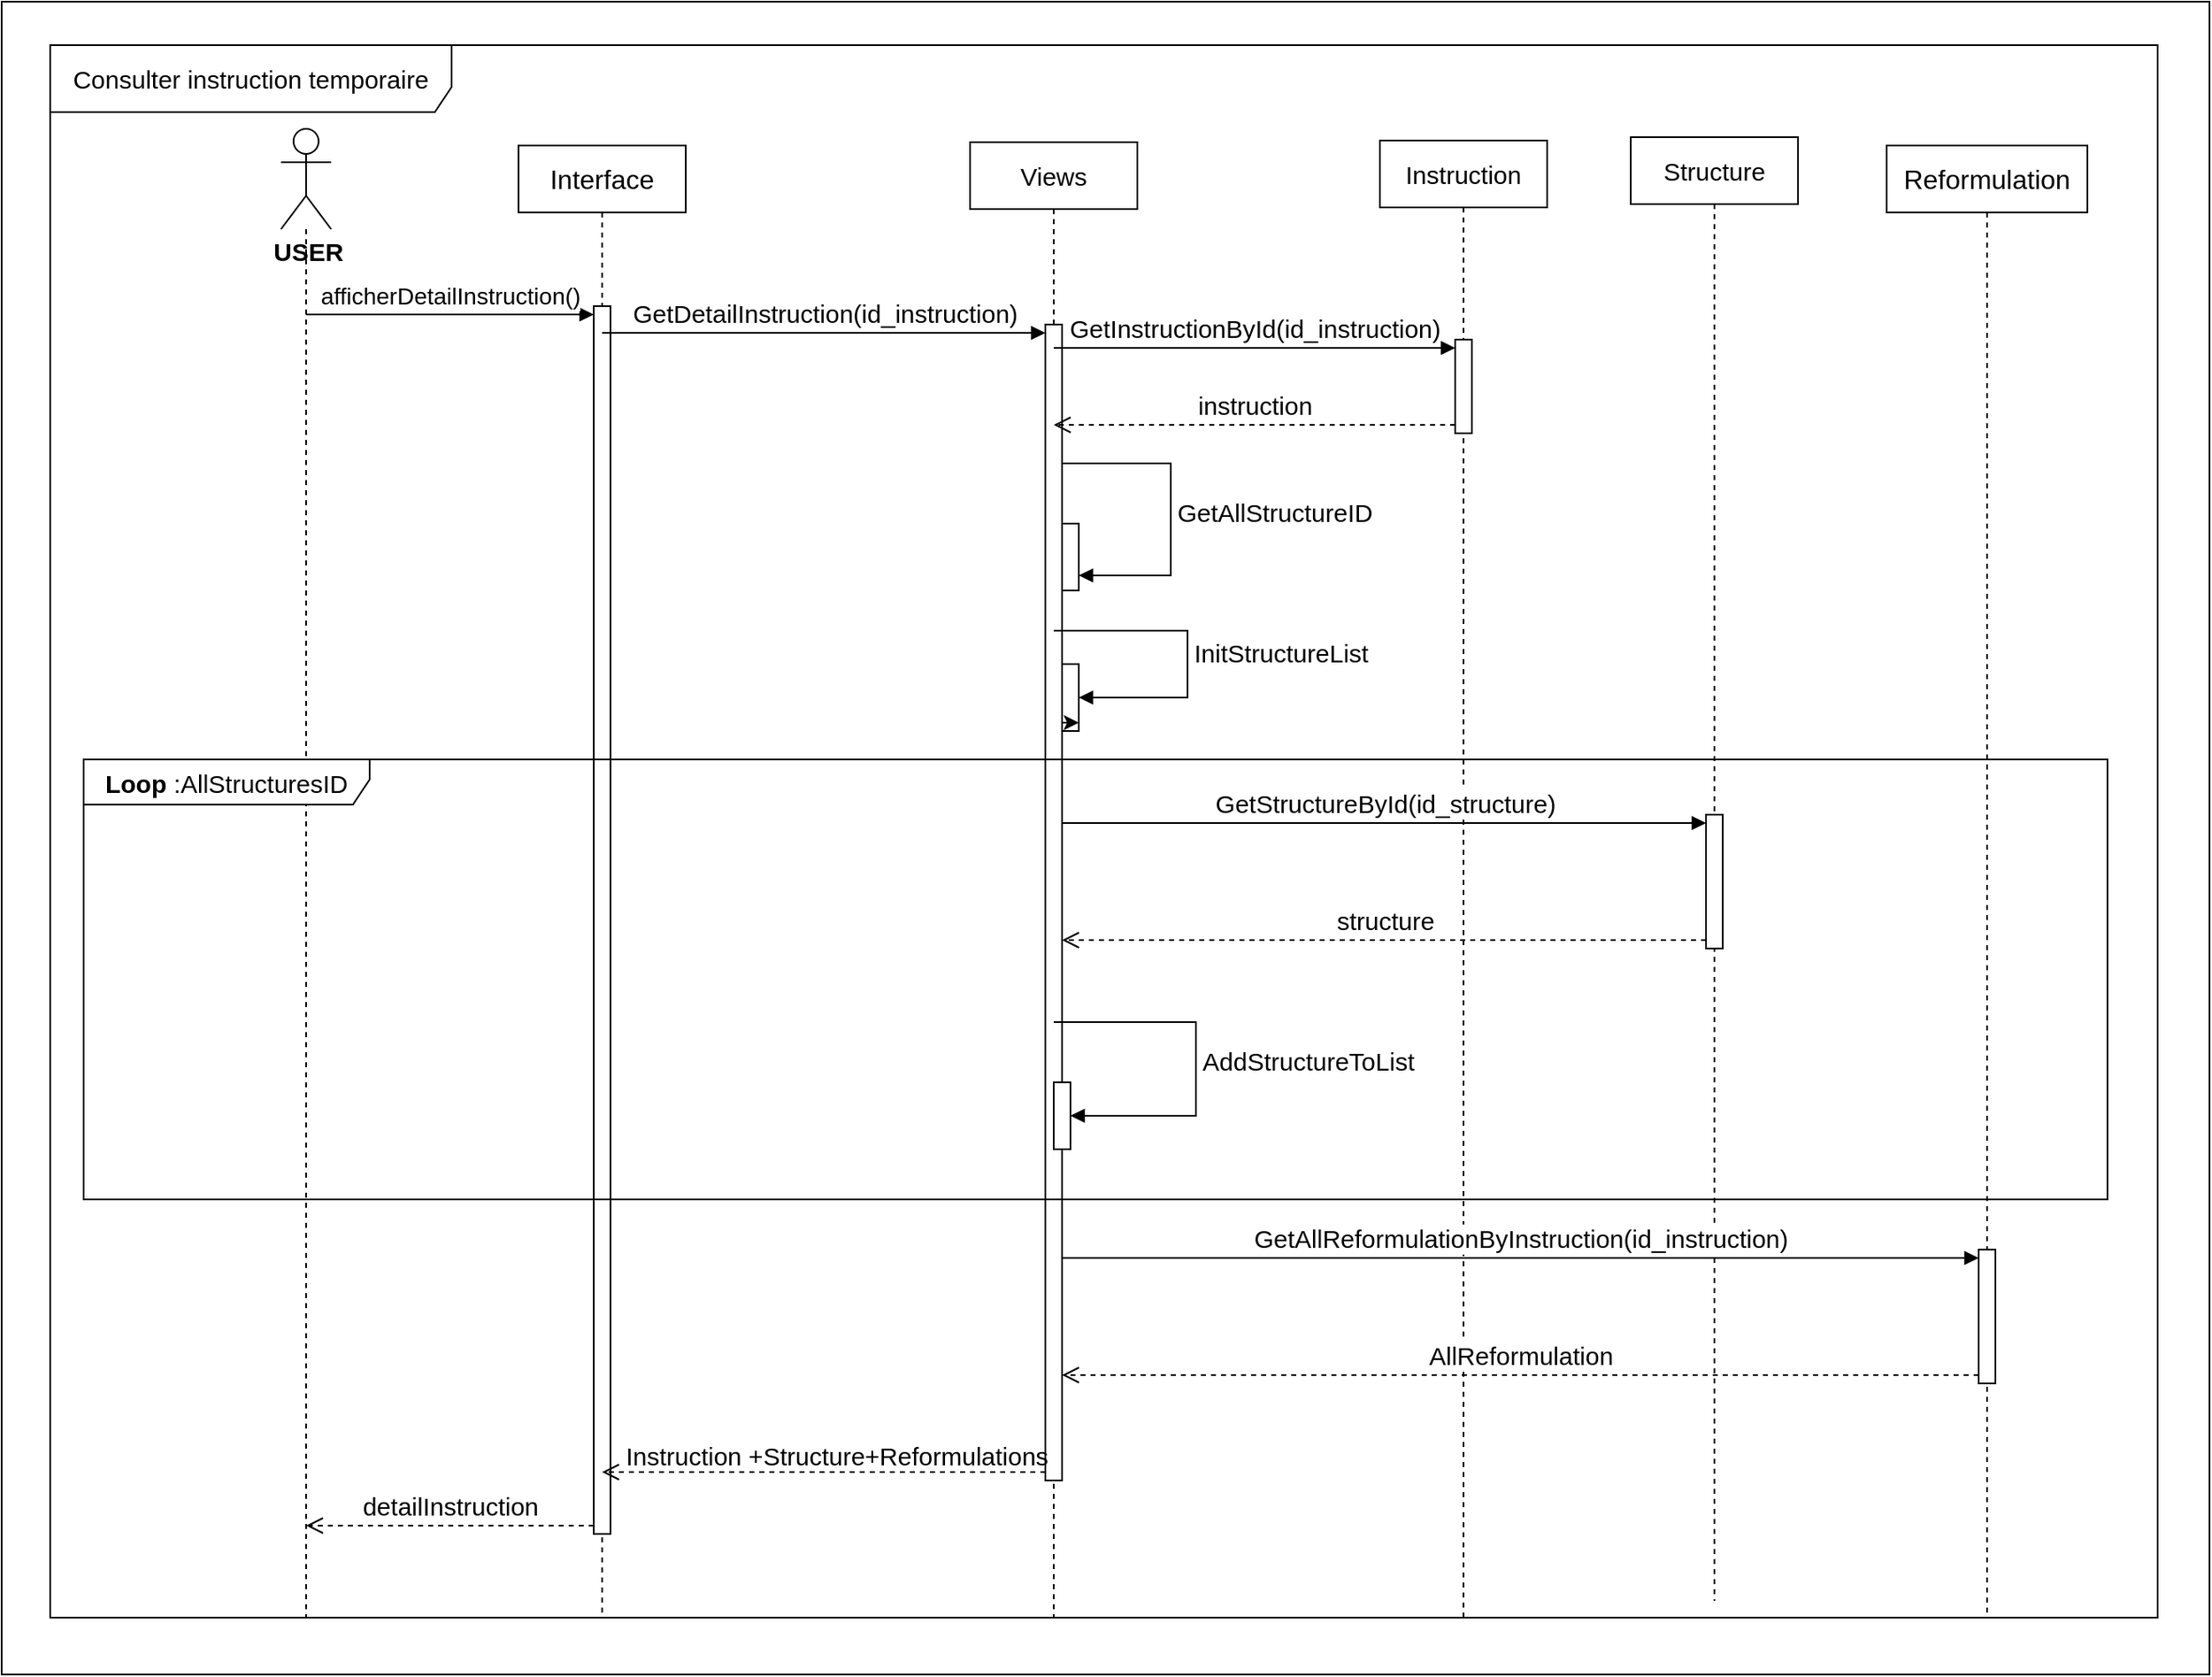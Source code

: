<mxfile version="24.8.3">
  <diagram name="Page-1" id="zBVvAiaw6BA2pVwTjG1x">
    <mxGraphModel dx="4047" dy="2267" grid="1" gridSize="10" guides="1" tooltips="1" connect="1" arrows="1" fold="1" page="1" pageScale="1" pageWidth="2339" pageHeight="3300" math="0" shadow="0">
      <root>
        <mxCell id="0" />
        <mxCell id="1" parent="0" />
        <mxCell id="g_AoMaGq4eOFvyw6LF2S-35" value="" style="rounded=0;whiteSpace=wrap;html=1;" vertex="1" parent="1">
          <mxGeometry x="460" y="250" width="1320" height="1000" as="geometry" />
        </mxCell>
        <mxCell id="g_AoMaGq4eOFvyw6LF2S-36" value="" style="shape=umlLifeline;perimeter=lifelinePerimeter;whiteSpace=wrap;html=1;container=1;dropTarget=0;collapsible=0;recursiveResize=0;outlineConnect=0;portConstraint=eastwest;newEdgeStyle={&quot;curved&quot;:0,&quot;rounded&quot;:0};participant=umlActor;size=60;" vertex="1" parent="1">
          <mxGeometry x="627" y="326" width="30" height="890" as="geometry" />
        </mxCell>
        <mxCell id="g_AoMaGq4eOFvyw6LF2S-37" value="&lt;font style=&quot;font-size: 16px;&quot;&gt;Interface&lt;/font&gt;" style="shape=umlLifeline;perimeter=lifelinePerimeter;whiteSpace=wrap;html=1;container=1;dropTarget=0;collapsible=0;recursiveResize=0;outlineConnect=0;portConstraint=eastwest;newEdgeStyle={&quot;curved&quot;:0,&quot;rounded&quot;:0};" vertex="1" parent="1">
          <mxGeometry x="769" y="336" width="100" height="880" as="geometry" />
        </mxCell>
        <mxCell id="g_AoMaGq4eOFvyw6LF2S-38" value="" style="html=1;points=[[0,0,0,0,5],[0,1,0,0,-5],[1,0,0,0,5],[1,1,0,0,-5]];perimeter=orthogonalPerimeter;outlineConnect=0;targetShapes=umlLifeline;portConstraint=eastwest;newEdgeStyle={&quot;curved&quot;:0,&quot;rounded&quot;:0};" vertex="1" parent="g_AoMaGq4eOFvyw6LF2S-37">
          <mxGeometry x="45" y="96" width="10" height="734" as="geometry" />
        </mxCell>
        <mxCell id="g_AoMaGq4eOFvyw6LF2S-39" value="&lt;font style=&quot;font-size: 15px;&quot;&gt;Views&lt;/font&gt;" style="shape=umlLifeline;perimeter=lifelinePerimeter;whiteSpace=wrap;html=1;container=1;dropTarget=0;collapsible=0;recursiveResize=0;outlineConnect=0;portConstraint=eastwest;newEdgeStyle={&quot;curved&quot;:0,&quot;rounded&quot;:0};" vertex="1" parent="1">
          <mxGeometry x="1039" y="334" width="100" height="882" as="geometry" />
        </mxCell>
        <mxCell id="g_AoMaGq4eOFvyw6LF2S-40" value="" style="html=1;points=[[0,0,0,0,5],[0,1,0,0,-5],[1,0,0,0,5],[1,1,0,0,-5]];perimeter=orthogonalPerimeter;outlineConnect=0;targetShapes=umlLifeline;portConstraint=eastwest;newEdgeStyle={&quot;curved&quot;:0,&quot;rounded&quot;:0};" vertex="1" parent="g_AoMaGq4eOFvyw6LF2S-39">
          <mxGeometry x="45" y="109" width="10" height="691" as="geometry" />
        </mxCell>
        <mxCell id="g_AoMaGq4eOFvyw6LF2S-41" value="" style="html=1;points=[[0,0,0,0,5],[0,1,0,0,-5],[1,0,0,0,5],[1,1,0,0,-5]];perimeter=orthogonalPerimeter;outlineConnect=0;targetShapes=umlLifeline;portConstraint=eastwest;newEdgeStyle={&quot;curved&quot;:0,&quot;rounded&quot;:0};" vertex="1" parent="g_AoMaGq4eOFvyw6LF2S-39">
          <mxGeometry x="55" y="228" width="10" height="40" as="geometry" />
        </mxCell>
        <mxCell id="g_AoMaGq4eOFvyw6LF2S-42" value="&lt;font style=&quot;font-size: 15px;&quot;&gt;GetAllStructureID&lt;/font&gt;" style="html=1;align=left;spacingLeft=2;endArrow=block;rounded=0;edgeStyle=orthogonalEdgeStyle;curved=0;rounded=0;" edge="1" parent="g_AoMaGq4eOFvyw6LF2S-39" source="g_AoMaGq4eOFvyw6LF2S-40">
          <mxGeometry relative="1" as="geometry">
            <mxPoint x="48.833" y="192.0" as="sourcePoint" />
            <Array as="points">
              <mxPoint x="120" y="192" />
              <mxPoint x="120" y="259" />
            </Array>
            <mxPoint x="65" y="259" as="targetPoint" />
          </mxGeometry>
        </mxCell>
        <mxCell id="g_AoMaGq4eOFvyw6LF2S-43" value="" style="html=1;points=[[0,0,0,0,5],[0,1,0,0,-5],[1,0,0,0,5],[1,1,0,0,-5]];perimeter=orthogonalPerimeter;outlineConnect=0;targetShapes=umlLifeline;portConstraint=eastwest;newEdgeStyle={&quot;curved&quot;:0,&quot;rounded&quot;:0};" vertex="1" parent="g_AoMaGq4eOFvyw6LF2S-39">
          <mxGeometry x="55" y="312" width="10" height="40" as="geometry" />
        </mxCell>
        <mxCell id="g_AoMaGq4eOFvyw6LF2S-44" style="edgeStyle=orthogonalEdgeStyle;rounded=0;orthogonalLoop=1;jettySize=auto;html=1;curved=0;exitX=0;exitY=1;exitDx=0;exitDy=-5;exitPerimeter=0;entryX=1;entryY=1;entryDx=0;entryDy=-5;entryPerimeter=0;" edge="1" parent="g_AoMaGq4eOFvyw6LF2S-39" source="g_AoMaGq4eOFvyw6LF2S-43" target="g_AoMaGq4eOFvyw6LF2S-43">
          <mxGeometry relative="1" as="geometry" />
        </mxCell>
        <mxCell id="g_AoMaGq4eOFvyw6LF2S-45" value="&lt;font style=&quot;font-size: 15px;&quot;&gt;InitStructureList&lt;/font&gt;" style="html=1;align=left;spacingLeft=2;endArrow=block;rounded=0;edgeStyle=orthogonalEdgeStyle;curved=0;rounded=0;" edge="1" parent="g_AoMaGq4eOFvyw6LF2S-39" source="g_AoMaGq4eOFvyw6LF2S-39" target="g_AoMaGq4eOFvyw6LF2S-43">
          <mxGeometry relative="1" as="geometry">
            <mxPoint x="147" y="282" as="sourcePoint" />
            <Array as="points">
              <mxPoint x="130" y="292" />
              <mxPoint x="130" y="332" />
            </Array>
          </mxGeometry>
        </mxCell>
        <mxCell id="g_AoMaGq4eOFvyw6LF2S-46" value="&lt;font style=&quot;font-size: 15px;&quot;&gt;Instruction&lt;/font&gt;" style="shape=umlLifeline;perimeter=lifelinePerimeter;whiteSpace=wrap;html=1;container=1;dropTarget=0;collapsible=0;recursiveResize=0;outlineConnect=0;portConstraint=eastwest;newEdgeStyle={&quot;curved&quot;:0,&quot;rounded&quot;:0};" vertex="1" parent="1">
          <mxGeometry x="1284" y="333" width="100" height="883" as="geometry" />
        </mxCell>
        <mxCell id="g_AoMaGq4eOFvyw6LF2S-47" value="" style="html=1;points=[[0,0,0,0,5],[0,1,0,0,-5],[1,0,0,0,5],[1,1,0,0,-5]];perimeter=orthogonalPerimeter;outlineConnect=0;targetShapes=umlLifeline;portConstraint=eastwest;newEdgeStyle={&quot;curved&quot;:0,&quot;rounded&quot;:0};" vertex="1" parent="g_AoMaGq4eOFvyw6LF2S-46">
          <mxGeometry x="45" y="119" width="10" height="56" as="geometry" />
        </mxCell>
        <mxCell id="g_AoMaGq4eOFvyw6LF2S-48" value="&lt;font style=&quot;font-size: 15px;&quot;&gt;Structure&lt;/font&gt;" style="shape=umlLifeline;perimeter=lifelinePerimeter;whiteSpace=wrap;html=1;container=1;dropTarget=0;collapsible=0;recursiveResize=0;outlineConnect=0;portConstraint=eastwest;newEdgeStyle={&quot;curved&quot;:0,&quot;rounded&quot;:0};" vertex="1" parent="1">
          <mxGeometry x="1434" y="331" width="100" height="875" as="geometry" />
        </mxCell>
        <mxCell id="g_AoMaGq4eOFvyw6LF2S-49" value="&lt;font style=&quot;font-size: 14px;&quot;&gt;afficherDetailInstruction()&lt;/font&gt;" style="html=1;verticalAlign=bottom;endArrow=block;curved=0;rounded=0;entryX=0;entryY=0;entryDx=0;entryDy=5;" edge="1" parent="1" source="g_AoMaGq4eOFvyw6LF2S-36" target="g_AoMaGq4eOFvyw6LF2S-38">
          <mxGeometry relative="1" as="geometry">
            <mxPoint x="809" y="421" as="sourcePoint" />
          </mxGeometry>
        </mxCell>
        <mxCell id="g_AoMaGq4eOFvyw6LF2S-50" value="&lt;font style=&quot;font-size: 15px;&quot;&gt;detailInstruction&lt;/font&gt;" style="html=1;verticalAlign=bottom;endArrow=open;dashed=1;endSize=8;curved=0;rounded=0;exitX=0;exitY=1;exitDx=0;exitDy=-5;" edge="1" parent="1" source="g_AoMaGq4eOFvyw6LF2S-38" target="g_AoMaGq4eOFvyw6LF2S-36">
          <mxGeometry relative="1" as="geometry">
            <mxPoint x="809" y="491" as="targetPoint" />
          </mxGeometry>
        </mxCell>
        <mxCell id="g_AoMaGq4eOFvyw6LF2S-51" value="&lt;font style=&quot;font-size: 15px;&quot;&gt;GetDetailInstruction(id_instruction)&lt;/font&gt;" style="html=1;verticalAlign=bottom;endArrow=block;curved=0;rounded=0;entryX=0;entryY=0;entryDx=0;entryDy=5;" edge="1" parent="1" source="g_AoMaGq4eOFvyw6LF2S-37" target="g_AoMaGq4eOFvyw6LF2S-40">
          <mxGeometry relative="1" as="geometry">
            <mxPoint x="949" y="441" as="sourcePoint" />
          </mxGeometry>
        </mxCell>
        <mxCell id="g_AoMaGq4eOFvyw6LF2S-52" value="" style="html=1;verticalAlign=bottom;endArrow=open;dashed=1;endSize=8;curved=0;rounded=0;exitX=0;exitY=1;exitDx=0;exitDy=-5;" edge="1" parent="1" source="g_AoMaGq4eOFvyw6LF2S-40" target="g_AoMaGq4eOFvyw6LF2S-37">
          <mxGeometry relative="1" as="geometry">
            <mxPoint x="949" y="511" as="targetPoint" />
          </mxGeometry>
        </mxCell>
        <mxCell id="g_AoMaGq4eOFvyw6LF2S-53" value="&lt;font style=&quot;font-size: 15px;&quot;&gt;GetInstructionById(id_instruction)&lt;/font&gt;" style="html=1;verticalAlign=bottom;endArrow=block;curved=0;rounded=0;entryX=0;entryY=0;entryDx=0;entryDy=5;" edge="1" parent="1" source="g_AoMaGq4eOFvyw6LF2S-39" target="g_AoMaGq4eOFvyw6LF2S-47">
          <mxGeometry relative="1" as="geometry">
            <mxPoint x="1189" y="451" as="sourcePoint" />
          </mxGeometry>
        </mxCell>
        <mxCell id="g_AoMaGq4eOFvyw6LF2S-54" value="&lt;font style=&quot;font-size: 15px;&quot;&gt;instruction&lt;/font&gt;" style="html=1;verticalAlign=bottom;endArrow=open;dashed=1;endSize=8;curved=0;rounded=0;exitX=0;exitY=1;exitDx=0;exitDy=-5;" edge="1" parent="1" source="g_AoMaGq4eOFvyw6LF2S-47" target="g_AoMaGq4eOFvyw6LF2S-39">
          <mxGeometry relative="1" as="geometry">
            <mxPoint x="1189" y="521" as="targetPoint" />
          </mxGeometry>
        </mxCell>
        <mxCell id="g_AoMaGq4eOFvyw6LF2S-55" value="&lt;font style=&quot;font-size: 15px;&quot;&gt;&lt;b&gt;Loop &lt;/b&gt;:AllStructuresID&lt;/font&gt;" style="shape=umlFrame;whiteSpace=wrap;html=1;pointerEvents=0;width=171;height=27;" vertex="1" parent="1">
          <mxGeometry x="509" y="703" width="1210" height="263" as="geometry" />
        </mxCell>
        <mxCell id="g_AoMaGq4eOFvyw6LF2S-56" value="&lt;font style=&quot;font-size: 15px;&quot;&gt;GetStructureById(id_structure)&lt;/font&gt;" style="html=1;verticalAlign=bottom;endArrow=block;curved=0;rounded=0;entryX=0;entryY=0;entryDx=0;entryDy=5;" edge="1" parent="1" source="g_AoMaGq4eOFvyw6LF2S-40" target="g_AoMaGq4eOFvyw6LF2S-65">
          <mxGeometry relative="1" as="geometry">
            <mxPoint x="1229" y="871" as="sourcePoint" />
          </mxGeometry>
        </mxCell>
        <mxCell id="g_AoMaGq4eOFvyw6LF2S-57" value="&lt;font style=&quot;font-size: 15px;&quot;&gt;structure&lt;/font&gt;" style="html=1;verticalAlign=bottom;endArrow=open;dashed=1;endSize=8;curved=0;rounded=0;exitX=0;exitY=1;exitDx=0;exitDy=-5;" edge="1" parent="1" source="g_AoMaGq4eOFvyw6LF2S-65" target="g_AoMaGq4eOFvyw6LF2S-40">
          <mxGeometry relative="1" as="geometry">
            <mxPoint x="1229" y="941" as="targetPoint" />
          </mxGeometry>
        </mxCell>
        <mxCell id="g_AoMaGq4eOFvyw6LF2S-58" value="" style="html=1;points=[[0,0,0,0,5],[0,1,0,0,-5],[1,0,0,0,5],[1,1,0,0,-5]];perimeter=orthogonalPerimeter;outlineConnect=0;targetShapes=umlLifeline;portConstraint=eastwest;newEdgeStyle={&quot;curved&quot;:0,&quot;rounded&quot;:0};" vertex="1" parent="1">
          <mxGeometry x="1089" y="896" width="10" height="40" as="geometry" />
        </mxCell>
        <mxCell id="g_AoMaGq4eOFvyw6LF2S-59" value="&lt;font style=&quot;font-size: 15px;&quot;&gt;AddStructureToList&lt;/font&gt;" style="html=1;align=left;spacingLeft=2;endArrow=block;rounded=0;edgeStyle=orthogonalEdgeStyle;curved=0;rounded=0;" edge="1" parent="1" source="g_AoMaGq4eOFvyw6LF2S-39" target="g_AoMaGq4eOFvyw6LF2S-58">
          <mxGeometry relative="1" as="geometry">
            <mxPoint x="1144" y="860" as="sourcePoint" />
            <Array as="points">
              <mxPoint x="1174" y="860" />
              <mxPoint x="1174" y="916" />
            </Array>
          </mxGeometry>
        </mxCell>
        <mxCell id="g_AoMaGq4eOFvyw6LF2S-60" value="&lt;font style=&quot;font-size: 16px;&quot;&gt;Reformulation&lt;/font&gt;" style="shape=umlLifeline;perimeter=lifelinePerimeter;whiteSpace=wrap;html=1;container=1;dropTarget=0;collapsible=0;recursiveResize=0;outlineConnect=0;portConstraint=eastwest;newEdgeStyle={&quot;curved&quot;:0,&quot;rounded&quot;:0};" vertex="1" parent="1">
          <mxGeometry x="1587" y="336" width="120" height="880" as="geometry" />
        </mxCell>
        <mxCell id="g_AoMaGq4eOFvyw6LF2S-61" value="&lt;font style=&quot;font-size: 15px;&quot;&gt;GetAllReformulationByInstruction(id_instruction)&lt;/font&gt;" style="html=1;verticalAlign=bottom;endArrow=block;curved=0;rounded=0;entryX=0;entryY=0;entryDx=0;entryDy=5;" edge="1" parent="1" source="g_AoMaGq4eOFvyw6LF2S-40" target="g_AoMaGq4eOFvyw6LF2S-66">
          <mxGeometry relative="1" as="geometry">
            <mxPoint x="1079" y="1001" as="sourcePoint" />
          </mxGeometry>
        </mxCell>
        <mxCell id="g_AoMaGq4eOFvyw6LF2S-62" value="&lt;font style=&quot;font-size: 15px;&quot;&gt;AllReformulation&lt;/font&gt;" style="html=1;verticalAlign=bottom;endArrow=open;dashed=1;endSize=8;curved=0;rounded=0;exitX=0;exitY=1;exitDx=0;exitDy=-5;" edge="1" parent="1" source="g_AoMaGq4eOFvyw6LF2S-66" target="g_AoMaGq4eOFvyw6LF2S-40">
          <mxGeometry relative="1" as="geometry">
            <mxPoint x="1079" y="1071" as="targetPoint" />
          </mxGeometry>
        </mxCell>
        <mxCell id="g_AoMaGq4eOFvyw6LF2S-63" value="&lt;font style=&quot;font-size: 15px;&quot;&gt;Instruction +Structure+Reformulations&lt;/font&gt;" style="text;html=1;align=center;verticalAlign=middle;resizable=0;points=[];autosize=1;strokeColor=none;fillColor=none;" vertex="1" parent="1">
          <mxGeometry x="819" y="1104" width="280" height="30" as="geometry" />
        </mxCell>
        <mxCell id="g_AoMaGq4eOFvyw6LF2S-64" value="&lt;font style=&quot;font-size: 15px;&quot;&gt;Consulter instruction temporaire&lt;/font&gt;" style="shape=umlFrame;whiteSpace=wrap;html=1;pointerEvents=0;recursiveResize=0;container=1;collapsible=0;width=240;height=40;" vertex="1" parent="1">
          <mxGeometry x="489" y="276" width="1260" height="940" as="geometry" />
        </mxCell>
        <mxCell id="g_AoMaGq4eOFvyw6LF2S-65" value="" style="html=1;points=[[0,0,0,0,5],[0,1,0,0,-5],[1,0,0,0,5],[1,1,0,0,-5]];perimeter=orthogonalPerimeter;outlineConnect=0;targetShapes=umlLifeline;portConstraint=eastwest;newEdgeStyle={&quot;curved&quot;:0,&quot;rounded&quot;:0};" vertex="1" parent="g_AoMaGq4eOFvyw6LF2S-64">
          <mxGeometry x="990" y="460" width="10" height="80" as="geometry" />
        </mxCell>
        <mxCell id="g_AoMaGq4eOFvyw6LF2S-66" value="" style="html=1;points=[[0,0,0,0,5],[0,1,0,0,-5],[1,0,0,0,5],[1,1,0,0,-5]];perimeter=orthogonalPerimeter;outlineConnect=0;targetShapes=umlLifeline;portConstraint=eastwest;newEdgeStyle={&quot;curved&quot;:0,&quot;rounded&quot;:0};" vertex="1" parent="g_AoMaGq4eOFvyw6LF2S-64">
          <mxGeometry x="1153" y="720" width="10" height="80" as="geometry" />
        </mxCell>
        <mxCell id="g_AoMaGq4eOFvyw6LF2S-67" value="&lt;font style=&quot;font-size: 15px;&quot;&gt;&lt;b&gt;USER&lt;/b&gt;&lt;/font&gt;" style="text;html=1;align=center;verticalAlign=middle;resizable=0;points=[];autosize=1;strokeColor=none;fillColor=none;" vertex="1" parent="1">
          <mxGeometry x="608" y="384" width="70" height="30" as="geometry" />
        </mxCell>
      </root>
    </mxGraphModel>
  </diagram>
</mxfile>
